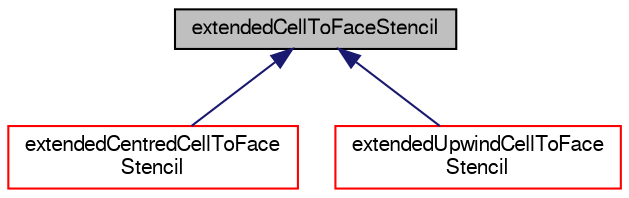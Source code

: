 digraph "extendedCellToFaceStencil"
{
  bgcolor="transparent";
  edge [fontname="FreeSans",fontsize="10",labelfontname="FreeSans",labelfontsize="10"];
  node [fontname="FreeSans",fontsize="10",shape=record];
  Node0 [label="extendedCellToFaceStencil",height=0.2,width=0.4,color="black", fillcolor="grey75", style="filled", fontcolor="black"];
  Node0 -> Node1 [dir="back",color="midnightblue",fontsize="10",style="solid",fontname="FreeSans"];
  Node1 [label="extendedCentredCellToFace\lStencil",height=0.2,width=0.4,color="red",URL="$a22674.html"];
  Node0 -> Node6 [dir="back",color="midnightblue",fontsize="10",style="solid",fontname="FreeSans"];
  Node6 [label="extendedUpwindCellToFace\lStencil",height=0.2,width=0.4,color="red",URL="$a22678.html",tooltip="Creates upwind stencil by shifting a centred stencil to upwind and downwind faces and optionally remo..."];
}
